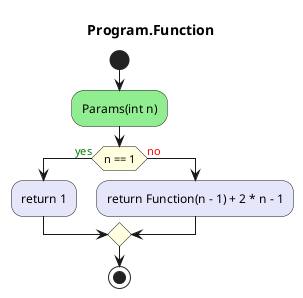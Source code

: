 @startuml Program.Function
title Program.Function
start
#LightGreen:Params(int n);
#LightYellow:if (n == 1) then (<color:green>yes)
        #Lavender:return 1;
    else (<color:red>no)
            #Lavender:return Function(n - 1) + 2 * n - 1;
endif
stop
@enduml
